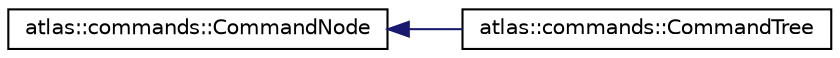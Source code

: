 digraph "Graphical Class Hierarchy"
{
  edge [fontname="Helvetica",fontsize="10",labelfontname="Helvetica",labelfontsize="10"];
  node [fontname="Helvetica",fontsize="10",shape=record];
  rankdir="LR";
  Node1 [label="atlas::commands::CommandNode",height=0.2,width=0.4,color="black", fillcolor="white", style="filled",URL="$classatlas_1_1commands_1_1CommandNode.html"];
  Node1 -> Node2 [dir="back",color="midnightblue",fontsize="10",style="solid",fontname="Helvetica"];
  Node2 [label="atlas::commands::CommandTree",height=0.2,width=0.4,color="black", fillcolor="white", style="filled",URL="$classatlas_1_1commands_1_1CommandTree.html"];
}
